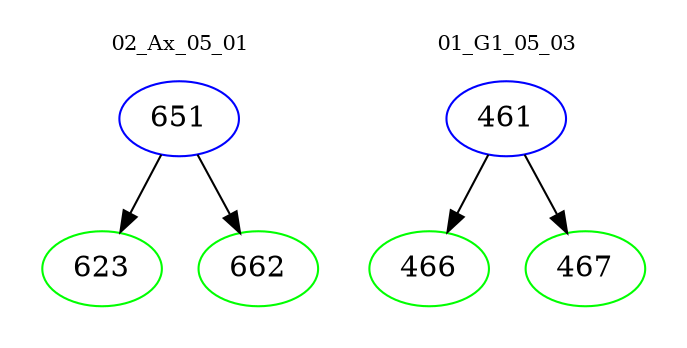 digraph{
subgraph cluster_0 {
color = white
label = "02_Ax_05_01";
fontsize=10;
T0_651 [label="651", color="blue"]
T0_651 -> T0_623 [color="black"]
T0_623 [label="623", color="green"]
T0_651 -> T0_662 [color="black"]
T0_662 [label="662", color="green"]
}
subgraph cluster_1 {
color = white
label = "01_G1_05_03";
fontsize=10;
T1_461 [label="461", color="blue"]
T1_461 -> T1_466 [color="black"]
T1_466 [label="466", color="green"]
T1_461 -> T1_467 [color="black"]
T1_467 [label="467", color="green"]
}
}
